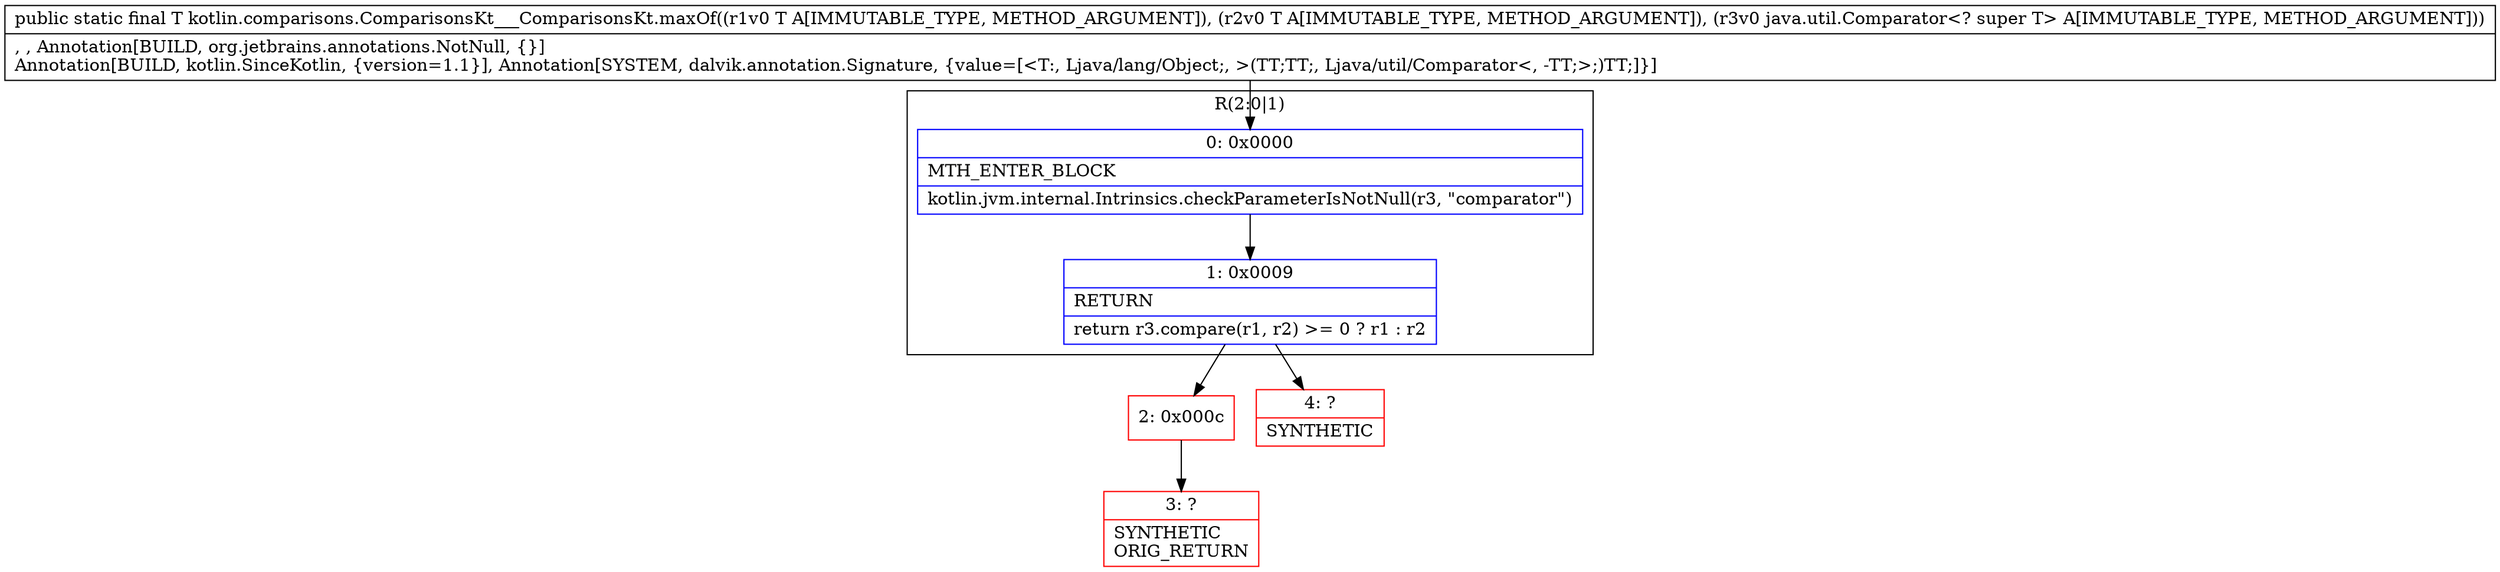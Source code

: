 digraph "CFG forkotlin.comparisons.ComparisonsKt___ComparisonsKt.maxOf(Ljava\/lang\/Object;Ljava\/lang\/Object;Ljava\/util\/Comparator;)Ljava\/lang\/Object;" {
subgraph cluster_Region_740356858 {
label = "R(2:0|1)";
node [shape=record,color=blue];
Node_0 [shape=record,label="{0\:\ 0x0000|MTH_ENTER_BLOCK\l|kotlin.jvm.internal.Intrinsics.checkParameterIsNotNull(r3, \"comparator\")\l}"];
Node_1 [shape=record,label="{1\:\ 0x0009|RETURN\l|return r3.compare(r1, r2) \>= 0 ? r1 : r2\l}"];
}
Node_2 [shape=record,color=red,label="{2\:\ 0x000c}"];
Node_3 [shape=record,color=red,label="{3\:\ ?|SYNTHETIC\lORIG_RETURN\l}"];
Node_4 [shape=record,color=red,label="{4\:\ ?|SYNTHETIC\l}"];
MethodNode[shape=record,label="{public static final T kotlin.comparisons.ComparisonsKt___ComparisonsKt.maxOf((r1v0 T A[IMMUTABLE_TYPE, METHOD_ARGUMENT]), (r2v0 T A[IMMUTABLE_TYPE, METHOD_ARGUMENT]), (r3v0 java.util.Comparator\<? super T\> A[IMMUTABLE_TYPE, METHOD_ARGUMENT]))  | , , Annotation[BUILD, org.jetbrains.annotations.NotNull, \{\}]\lAnnotation[BUILD, kotlin.SinceKotlin, \{version=1.1\}], Annotation[SYSTEM, dalvik.annotation.Signature, \{value=[\<T:, Ljava\/lang\/Object;, \>(TT;TT;, Ljava\/util\/Comparator\<, \-TT;\>;)TT;]\}]\l}"];
MethodNode -> Node_0;
Node_0 -> Node_1;
Node_1 -> Node_2;
Node_1 -> Node_4;
Node_2 -> Node_3;
}

